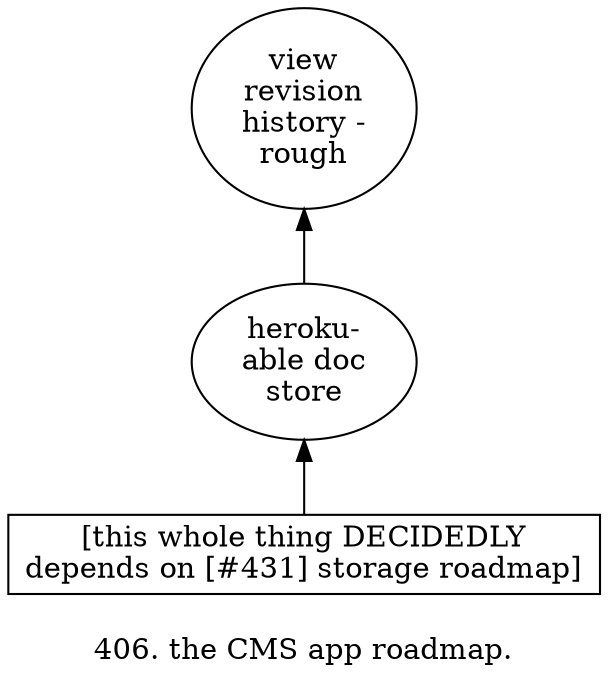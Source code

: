 digraph g {

rankdir="BT"

heroku_plus_doc->ui_rev_hist_1

heroku_plus_doc [label="heroku-\nable doc\nstore"]

ui_rev_hist_1 [label="view\nrevision\nhistory -\nrough"]

n95->heroku_plus_doc
n95[
label="[this whole thing DECIDEDLY
depends on [#431] storage roadmap]"
shape=rect
]

label="
406. the CMS app roadmap."
}

/*
#history-A.1 re-focused purpose
#born.
*/
